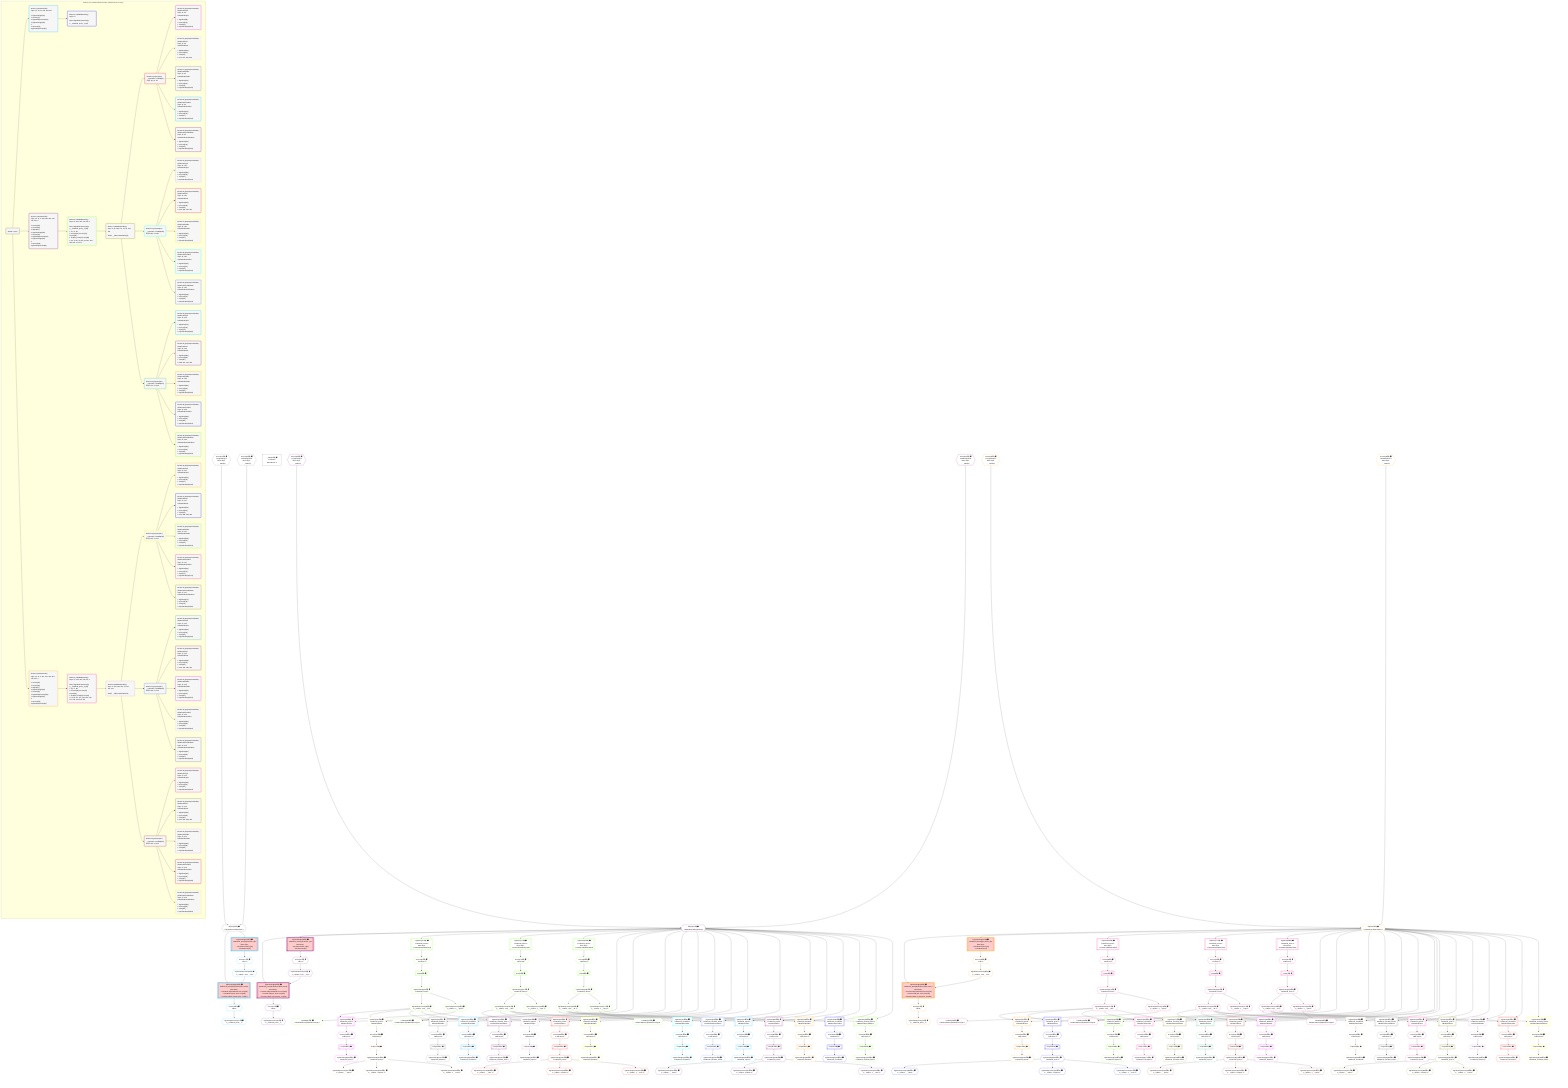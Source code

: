 %%{init: {'themeVariables': { 'fontSize': '12px'}}}%%
graph TD
    classDef path fill:#eee,stroke:#000,color:#000
    classDef plan fill:#fff,stroke-width:1px,color:#000
    classDef itemplan fill:#fff,stroke-width:2px,color:#000
    classDef unbatchedplan fill:#dff,stroke-width:1px,color:#000
    classDef sideeffectplan fill:#fcc,stroke-width:2px,color:#000
    classDef bucket fill:#f6f6f6,color:#000,stroke-width:2px,text-align:left

    subgraph "Buckets for mutations/basics/create-relational-post-no-query"
    Bucket0("Bucket 0 (root)"):::bucket
    Bucket1("Bucket 1 (mutationField)<br />Deps: 15, 10, 11, 405, 406, 407<br /><br />1: PgInsertSingle[12]<br />2: Access[17]<br />3: PgClassExpression[16]<br />4: PgInsertSingle[18]<br />5: <br />ᐳ: Access[23], PgClassExpression[22]"):::bucket
    Bucket2("Bucket 2 (mutationField)<br />Deps: 10, 11, 2, 408, 409, 410, 414, 415, 416, 4<br /><br />1: Access[29]<br />2: Access[30]<br />3: Object[31]<br />4: PgInsertSingle[28]<br />5: Access[33]<br />6: PgClassExpression[32]<br />7: PgInsertSingle[34]<br />8: <br />ᐳ: Access[39], PgClassExpression[38]"):::bucket
    Bucket3("Bucket 3 (mutationField)<br />Deps: 10, 11, 2, 411, 412, 413, 414, 415, 416, 4<br /><br />1: Access[45]<br />2: Access[46]<br />3: Object[47]<br />4: PgInsertSingle[44]<br />5: Access[49]<br />6: PgClassExpression[48]<br />7: PgInsertSingle[50]<br />8: <br />ᐳ: Access[55], PgClassExpression[54]"):::bucket
    Bucket4("Bucket 4 (nullableBoundary)<br />Deps: 22<br /><br />ROOT PgClassExpression{1}ᐸ__relational_posts__ᐳ[22]"):::bucket
    Bucket5("Bucket 5 (nullableBoundary)<br />Deps: 31, 414, 415, 416, 38, 4<br /><br />ROOT PgClassExpression{2}ᐸ__relational_posts__ᐳ[38]<br />1: 57, 72, 83<br />ᐳ: Access[61], Access[74], Access[85]<br />2: First[62], First[75], First[86]<br />ᐳ: 63, 76, 87, 93, 95, 96, 181, 183, 184, 269, 271, 272"):::bucket
    Bucket6("Bucket 6 (nullableBoundary)<br />Deps: 47, 414, 415, 416, 54, 4<br /><br />ROOT PgClassExpression{3}ᐸ__relational_posts__ᐳ[54]<br />1: 64, 77, 88<br />ᐳ: Access[68], Access[79], Access[90]<br />2: First[69], First[80], First[91]<br />ᐳ: 70, 81, 92, 137, 139, 140, 225, 227, 228, 313, 315, 316"):::bucket
    Bucket7("Bucket 7 (nullableBoundary)<br />Deps: 4, 96, 184, 272, 31, 93, 181, 269<br /><br />ROOT __ValueᐸrootValueᐳ[4]"):::bucket
    Bucket8("Bucket 8 (nullableBoundary)<br />Deps: 4, 140, 228, 316, 47, 137, 225, 313<br /><br />ROOT __ValueᐸrootValueᐳ[4]"):::bucket
    Bucket9("Bucket 9 (polymorphic)<br />__typename: Lambda[96]<br />Deps: 96, 31, 93"):::bucket
    Bucket10("Bucket 10 (polymorphic)<br />__typename: Lambda[140]<br />Deps: 140, 47, 137"):::bucket
    Bucket11("Bucket 11 (polymorphic)<br />__typename: Lambda[184]<br />Deps: 184, 31, 181"):::bucket
    Bucket12("Bucket 12 (polymorphic)<br />__typename: Lambda[228]<br />Deps: 228, 47, 225"):::bucket
    Bucket13("Bucket 13 (polymorphic)<br />__typename: Lambda[272]<br />Deps: 272, 31, 269"):::bucket
    Bucket14("Bucket 14 (polymorphic)<br />__typename: Lambda[316]<br />Deps: 316, 47, 313"):::bucket
    Bucket15("Bucket 15 (polymorphicPartition)<br />|RelationalTopic<br />Deps: 31, 93<br />ᐳRelationalTopic<br /><br />1: PgSelect[98]<br />ᐳ: Access[102]<br />2: First[103]<br />ᐳ: PgSelectSingle[104]"):::bucket
    Bucket16("Bucket 16 (polymorphicPartition)<br />|RelationalPost<br />Deps: 31, 93<br />ᐳRelationalPost<br /><br />1: PgSelect[106]<br />ᐳ: Access[110]<br />2: First[111]<br />ᐳ: 112, 387, 393, 399"):::bucket
    Bucket17("Bucket 17 (polymorphicPartition)<br />|RelationalDivider<br />Deps: 31, 93<br />ᐳRelationalDivider<br /><br />1: PgSelect[114]<br />ᐳ: Access[118]<br />2: First[119]<br />ᐳ: PgSelectSingle[120]"):::bucket
    Bucket18("Bucket 18 (polymorphicPartition)<br />|RelationalChecklist<br />Deps: 31, 93<br />ᐳRelationalChecklist<br /><br />1: PgSelect[122]<br />ᐳ: Access[126]<br />2: First[127]<br />ᐳ: PgSelectSingle[128]"):::bucket
    Bucket19("Bucket 19 (polymorphicPartition)<br />|RelationalChecklistItem<br />Deps: 31, 93<br />ᐳRelationalChecklistItem<br /><br />1: PgSelect[130]<br />ᐳ: Access[134]<br />2: First[135]<br />ᐳ: PgSelectSingle[136]"):::bucket
    Bucket20("Bucket 20 (polymorphicPartition)<br />|RelationalTopic<br />Deps: 47, 137<br />ᐳRelationalTopic<br /><br />1: PgSelect[142]<br />ᐳ: Access[146]<br />2: First[147]<br />ᐳ: PgSelectSingle[148]"):::bucket
    Bucket21("Bucket 21 (polymorphicPartition)<br />|RelationalPost<br />Deps: 47, 137<br />ᐳRelationalPost<br /><br />1: PgSelect[150]<br />ᐳ: Access[154]<br />2: First[155]<br />ᐳ: 156, 388, 394, 400"):::bucket
    Bucket22("Bucket 22 (polymorphicPartition)<br />|RelationalDivider<br />Deps: 47, 137<br />ᐳRelationalDivider<br /><br />1: PgSelect[158]<br />ᐳ: Access[162]<br />2: First[163]<br />ᐳ: PgSelectSingle[164]"):::bucket
    Bucket23("Bucket 23 (polymorphicPartition)<br />|RelationalChecklist<br />Deps: 47, 137<br />ᐳRelationalChecklist<br /><br />1: PgSelect[166]<br />ᐳ: Access[170]<br />2: First[171]<br />ᐳ: PgSelectSingle[172]"):::bucket
    Bucket24("Bucket 24 (polymorphicPartition)<br />|RelationalChecklistItem<br />Deps: 47, 137<br />ᐳRelationalChecklistItem<br /><br />1: PgSelect[174]<br />ᐳ: Access[178]<br />2: First[179]<br />ᐳ: PgSelectSingle[180]"):::bucket
    Bucket25("Bucket 25 (polymorphicPartition)<br />|RelationalTopic<br />Deps: 31, 181<br />ᐳRelationalTopic<br /><br />1: PgSelect[186]<br />ᐳ: Access[190]<br />2: First[191]<br />ᐳ: PgSelectSingle[192]"):::bucket
    Bucket26("Bucket 26 (polymorphicPartition)<br />|RelationalPost<br />Deps: 31, 181<br />ᐳRelationalPost<br /><br />1: PgSelect[194]<br />ᐳ: Access[198]<br />2: First[199]<br />ᐳ: 200, 389, 395, 401"):::bucket
    Bucket27("Bucket 27 (polymorphicPartition)<br />|RelationalDivider<br />Deps: 31, 181<br />ᐳRelationalDivider<br /><br />1: PgSelect[202]<br />ᐳ: Access[206]<br />2: First[207]<br />ᐳ: PgSelectSingle[208]"):::bucket
    Bucket28("Bucket 28 (polymorphicPartition)<br />|RelationalChecklist<br />Deps: 31, 181<br />ᐳRelationalChecklist<br /><br />1: PgSelect[210]<br />ᐳ: Access[214]<br />2: First[215]<br />ᐳ: PgSelectSingle[216]"):::bucket
    Bucket29("Bucket 29 (polymorphicPartition)<br />|RelationalChecklistItem<br />Deps: 31, 181<br />ᐳRelationalChecklistItem<br /><br />1: PgSelect[218]<br />ᐳ: Access[222]<br />2: First[223]<br />ᐳ: PgSelectSingle[224]"):::bucket
    Bucket30("Bucket 30 (polymorphicPartition)<br />|RelationalTopic<br />Deps: 47, 225<br />ᐳRelationalTopic<br /><br />1: PgSelect[230]<br />ᐳ: Access[234]<br />2: First[235]<br />ᐳ: PgSelectSingle[236]"):::bucket
    Bucket31("Bucket 31 (polymorphicPartition)<br />|RelationalPost<br />Deps: 47, 225<br />ᐳRelationalPost<br /><br />1: PgSelect[238]<br />ᐳ: Access[242]<br />2: First[243]<br />ᐳ: 244, 390, 396, 402"):::bucket
    Bucket32("Bucket 32 (polymorphicPartition)<br />|RelationalDivider<br />Deps: 47, 225<br />ᐳRelationalDivider<br /><br />1: PgSelect[246]<br />ᐳ: Access[250]<br />2: First[251]<br />ᐳ: PgSelectSingle[252]"):::bucket
    Bucket33("Bucket 33 (polymorphicPartition)<br />|RelationalChecklist<br />Deps: 47, 225<br />ᐳRelationalChecklist<br /><br />1: PgSelect[254]<br />ᐳ: Access[258]<br />2: First[259]<br />ᐳ: PgSelectSingle[260]"):::bucket
    Bucket34("Bucket 34 (polymorphicPartition)<br />|RelationalChecklistItem<br />Deps: 47, 225<br />ᐳRelationalChecklistItem<br /><br />1: PgSelect[262]<br />ᐳ: Access[266]<br />2: First[267]<br />ᐳ: PgSelectSingle[268]"):::bucket
    Bucket35("Bucket 35 (polymorphicPartition)<br />|RelationalTopic<br />Deps: 31, 269<br />ᐳRelationalTopic<br /><br />1: PgSelect[274]<br />ᐳ: Access[278]<br />2: First[279]<br />ᐳ: PgSelectSingle[280]"):::bucket
    Bucket36("Bucket 36 (polymorphicPartition)<br />|RelationalPost<br />Deps: 31, 269<br />ᐳRelationalPost<br /><br />1: PgSelect[282]<br />ᐳ: Access[286]<br />2: First[287]<br />ᐳ: 288, 391, 397, 403"):::bucket
    Bucket37("Bucket 37 (polymorphicPartition)<br />|RelationalDivider<br />Deps: 31, 269<br />ᐳRelationalDivider<br /><br />1: PgSelect[290]<br />ᐳ: Access[294]<br />2: First[295]<br />ᐳ: PgSelectSingle[296]"):::bucket
    Bucket38("Bucket 38 (polymorphicPartition)<br />|RelationalChecklist<br />Deps: 31, 269<br />ᐳRelationalChecklist<br /><br />1: PgSelect[298]<br />ᐳ: Access[302]<br />2: First[303]<br />ᐳ: PgSelectSingle[304]"):::bucket
    Bucket39("Bucket 39 (polymorphicPartition)<br />|RelationalChecklistItem<br />Deps: 31, 269<br />ᐳRelationalChecklistItem<br /><br />1: PgSelect[306]<br />ᐳ: Access[310]<br />2: First[311]<br />ᐳ: PgSelectSingle[312]"):::bucket
    Bucket40("Bucket 40 (polymorphicPartition)<br />|RelationalTopic<br />Deps: 47, 313<br />ᐳRelationalTopic<br /><br />1: PgSelect[318]<br />ᐳ: Access[322]<br />2: First[323]<br />ᐳ: PgSelectSingle[324]"):::bucket
    Bucket41("Bucket 41 (polymorphicPartition)<br />|RelationalPost<br />Deps: 47, 313<br />ᐳRelationalPost<br /><br />1: PgSelect[326]<br />ᐳ: Access[330]<br />2: First[331]<br />ᐳ: 332, 392, 398, 404"):::bucket
    Bucket42("Bucket 42 (polymorphicPartition)<br />|RelationalDivider<br />Deps: 47, 313<br />ᐳRelationalDivider<br /><br />1: PgSelect[334]<br />ᐳ: Access[338]<br />2: First[339]<br />ᐳ: PgSelectSingle[340]"):::bucket
    Bucket43("Bucket 43 (polymorphicPartition)<br />|RelationalChecklist<br />Deps: 47, 313<br />ᐳRelationalChecklist<br /><br />1: PgSelect[342]<br />ᐳ: Access[346]<br />2: First[347]<br />ᐳ: PgSelectSingle[348]"):::bucket
    Bucket44("Bucket 44 (polymorphicPartition)<br />|RelationalChecklistItem<br />Deps: 47, 313<br />ᐳRelationalChecklistItem<br /><br />1: PgSelect[350]<br />ᐳ: Access[354]<br />2: First[355]<br />ᐳ: PgSelectSingle[356]"):::bucket
    end
    Bucket0 --> Bucket1 & Bucket2 & Bucket3
    Bucket1 --> Bucket4
    Bucket2 --> Bucket5
    Bucket3 --> Bucket6
    Bucket5 --> Bucket7
    Bucket6 --> Bucket8
    Bucket7 --> Bucket9 & Bucket11 & Bucket13
    Bucket8 --> Bucket10 & Bucket12 & Bucket14
    Bucket9 --> Bucket15 & Bucket16 & Bucket17 & Bucket18 & Bucket19
    Bucket10 --> Bucket20 & Bucket21 & Bucket22 & Bucket23 & Bucket24
    Bucket11 --> Bucket25 & Bucket26 & Bucket27 & Bucket28 & Bucket29
    Bucket12 --> Bucket30 & Bucket31 & Bucket32 & Bucket33 & Bucket34
    Bucket13 --> Bucket35 & Bucket36 & Bucket37 & Bucket38 & Bucket39
    Bucket14 --> Bucket40 & Bucket41 & Bucket42 & Bucket43 & Bucket44

    %% plan dependencies
    Object15{{"Object[15∈0] ➊<br />ᐸ{pgSettings,withPgClient}ᐳ"}}:::plan
    Access13{{"Access[13∈0] ➊<br />ᐸ2.pgSettingsᐳ<br />More deps:<br />- __Value[2]"}}:::plan
    Access14{{"Access[14∈0] ➊<br />ᐸ2.withPgClientᐳ<br />More deps:<br />- __Value[2]"}}:::plan
    Access13 & Access14 --> Object15
    __Value2["__Value[2∈0] ➊<br />ᐸcontextᐳ<br />Dependents: 6"]:::plan
    PgInsertSingle18[["PgInsertSingle[18∈1] ➊<br />ᐸrelational_posts(id,title,description,note)ᐳ<br />More deps:<br />- Constantᐸ'My Relational Post 1'ᐳ[405]<br />- Constantᐸ'A post, innit? 1'ᐳ[406]<br />- Constantᐸ'Such a great post. 1'ᐳ[407]"]]:::sideeffectplan
    PgClassExpression16{{"PgClassExpression[16∈1] ➊<br />ᐸ__relation...ems__.”id”ᐳ"}}:::plan
    Object15 & PgClassExpression16 --> PgInsertSingle18
    PgInsertSingle12[["PgInsertSingle[12∈1] ➊<br />ᐸrelational_items(type,author_id)ᐳ<br />More deps:<br />- Constantᐸ'POST'ᐳ[10]<br />- Constantᐸ2ᐳ[11]"]]:::sideeffectplan
    Object15 --> PgInsertSingle12
    Access17{{"Access[17∈1] ➊<br />ᐸ12.tᐳ"}}:::plan
    Access17 --> PgClassExpression16
    PgInsertSingle12 --> Access17
    PgClassExpression22{{"PgClassExpression[22∈1] ➊<br />ᐸ__relational_posts__ᐳ"}}:::plan
    Access23{{"Access[23∈1] ➊<br />ᐸ18.tᐳ"}}:::plan
    Access23 --> PgClassExpression22
    PgInsertSingle18 --> Access23
    PgInsertSingle34[["PgInsertSingle[34∈2] ➊<br />ᐸrelational_posts(id,title,description,note)ᐳ<br />More deps:<br />- Constantᐸ'My Relational Post 2'ᐳ[408]<br />- Constantᐸ'A post, innit? 2'ᐳ[409]<br />- Constantᐸ'Such a great post. 2'ᐳ[410]"]]:::sideeffectplan
    Object31{{"Object[31∈2] ➊<br />ᐸ{pgSettings,withPgClient}ᐳ"}}:::plan
    PgClassExpression32{{"PgClassExpression[32∈2] ➊<br />ᐸ__relation...ems__.”id”ᐳ"}}:::plan
    Object31 & PgClassExpression32 --> PgInsertSingle34
    PgInsertSingle28[["PgInsertSingle[28∈2] ➊<br />ᐸrelational_items(type,author_id)ᐳ<br />More deps:<br />- Constantᐸ'POST'ᐳ[10]<br />- Constantᐸ2ᐳ[11]"]]:::sideeffectplan
    Object31 --> PgInsertSingle28
    Access29{{"Access[29∈2] ➊<br />ᐸ2.pgSettingsᐳ<br />More deps:<br />- __Value[2]"}}:::plan
    Access30{{"Access[30∈2] ➊<br />ᐸ2.withPgClientᐳ<br />More deps:<br />- __Value[2]"}}:::plan
    Access29 & Access30 --> Object31
    Access33{{"Access[33∈2] ➊<br />ᐸ28.tᐳ"}}:::plan
    Access33 --> PgClassExpression32
    PgInsertSingle28 --> Access33
    PgClassExpression38{{"PgClassExpression[38∈2] ➊<br />ᐸ__relational_posts__ᐳ"}}:::plan
    Access39{{"Access[39∈2] ➊<br />ᐸ34.tᐳ"}}:::plan
    Access39 --> PgClassExpression38
    PgInsertSingle34 --> Access39
    PgInsertSingle50[["PgInsertSingle[50∈3] ➊<br />ᐸrelational_posts(id,title,description,note)ᐳ<br />More deps:<br />- Constantᐸ'My Relational Post 3'ᐳ[411]<br />- Constantᐸ'A post, innit? 3'ᐳ[412]<br />- Constantᐸ'Such a great post. 3'ᐳ[413]"]]:::sideeffectplan
    Object47{{"Object[47∈3] ➊<br />ᐸ{pgSettings,withPgClient}ᐳ"}}:::plan
    PgClassExpression48{{"PgClassExpression[48∈3] ➊<br />ᐸ__relation...ems__.”id”ᐳ"}}:::plan
    Object47 & PgClassExpression48 --> PgInsertSingle50
    PgInsertSingle44[["PgInsertSingle[44∈3] ➊<br />ᐸrelational_items(type,author_id)ᐳ<br />More deps:<br />- Constantᐸ'POST'ᐳ[10]<br />- Constantᐸ2ᐳ[11]"]]:::sideeffectplan
    Object47 --> PgInsertSingle44
    Access45{{"Access[45∈3] ➊<br />ᐸ2.pgSettingsᐳ<br />More deps:<br />- __Value[2]"}}:::plan
    Access46{{"Access[46∈3] ➊<br />ᐸ2.withPgClientᐳ<br />More deps:<br />- __Value[2]"}}:::plan
    Access45 & Access46 --> Object47
    Access49{{"Access[49∈3] ➊<br />ᐸ44.tᐳ"}}:::plan
    Access49 --> PgClassExpression48
    PgInsertSingle44 --> Access49
    PgClassExpression54{{"PgClassExpression[54∈3] ➊<br />ᐸ__relational_posts__ᐳ"}}:::plan
    Access55{{"Access[55∈3] ➊<br />ᐸ50.tᐳ"}}:::plan
    Access55 --> PgClassExpression54
    PgInsertSingle50 --> Access55
    PgSelect57[["PgSelect[57∈5] ➊<br />ᐸrelational_itemsᐳ<br />More deps:<br />- Constantᐸ1000000ᐳ[414]"]]:::plan
    Object31 --> PgSelect57
    PgSelect72[["PgSelect[72∈5] ➊<br />ᐸrelational_itemsᐳ<br />More deps:<br />- Constantᐸ1000001ᐳ[415]"]]:::plan
    Object31 --> PgSelect72
    PgSelect83[["PgSelect[83∈5] ➊<br />ᐸrelational_itemsᐳ<br />More deps:<br />- Constantᐸ1000002ᐳ[416]"]]:::plan
    Object31 --> PgSelect83
    Access61{{"Access[61∈5] ➊<br />ᐸ57.itemsᐳ"}}:::plan
    PgSelect57 --> Access61
    First62[["First[62∈5] ➊"]]:::plan
    Access61 --> First62
    PgSelectSingle63{{"PgSelectSingle[63∈5] ➊<br />ᐸrelational_itemsᐳ"}}:::plan
    First62 --> PgSelectSingle63
    Access74{{"Access[74∈5] ➊<br />ᐸ72.itemsᐳ"}}:::plan
    PgSelect72 --> Access74
    First75[["First[75∈5] ➊"]]:::plan
    Access74 --> First75
    PgSelectSingle76{{"PgSelectSingle[76∈5] ➊<br />ᐸrelational_itemsᐳ"}}:::plan
    First75 --> PgSelectSingle76
    Access85{{"Access[85∈5] ➊<br />ᐸ83.itemsᐳ"}}:::plan
    PgSelect83 --> Access85
    First86[["First[86∈5] ➊"]]:::plan
    Access85 --> First86
    PgSelectSingle87{{"PgSelectSingle[87∈5] ➊<br />ᐸrelational_itemsᐳ"}}:::plan
    First86 --> PgSelectSingle87
    PgClassExpression93{{"PgClassExpression[93∈5] ➊<br />ᐸ__relation...ems__.”id”ᐳ"}}:::plan
    PgSelectSingle63 --> PgClassExpression93
    PgClassExpression95{{"PgClassExpression[95∈5] ➊<br />ᐸ__relation...s__.”type”ᐳ"}}:::plan
    PgSelectSingle63 --> PgClassExpression95
    Lambda96{{"Lambda[96∈5] ➊<br />ᐸrelationalItemTypeNameFromTypeᐳ"}}:::plan
    PgClassExpression95 --> Lambda96
    PgClassExpression181{{"PgClassExpression[181∈5] ➊<br />ᐸ__relation...ems__.”id”ᐳ"}}:::plan
    PgSelectSingle76 --> PgClassExpression181
    PgClassExpression183{{"PgClassExpression[183∈5] ➊<br />ᐸ__relation...s__.”type”ᐳ"}}:::plan
    PgSelectSingle76 --> PgClassExpression183
    Lambda184{{"Lambda[184∈5] ➊<br />ᐸrelationalItemTypeNameFromTypeᐳ"}}:::plan
    PgClassExpression183 --> Lambda184
    PgClassExpression269{{"PgClassExpression[269∈5] ➊<br />ᐸ__relation...ems__.”id”ᐳ"}}:::plan
    PgSelectSingle87 --> PgClassExpression269
    PgClassExpression271{{"PgClassExpression[271∈5] ➊<br />ᐸ__relation...s__.”type”ᐳ"}}:::plan
    PgSelectSingle87 --> PgClassExpression271
    Lambda272{{"Lambda[272∈5] ➊<br />ᐸrelationalItemTypeNameFromTypeᐳ"}}:::plan
    PgClassExpression271 --> Lambda272
    PgSelect64[["PgSelect[64∈6] ➊<br />ᐸrelational_itemsᐳ<br />More deps:<br />- Constantᐸ1000000ᐳ[414]"]]:::plan
    Object47 --> PgSelect64
    PgSelect77[["PgSelect[77∈6] ➊<br />ᐸrelational_itemsᐳ<br />More deps:<br />- Constantᐸ1000001ᐳ[415]"]]:::plan
    Object47 --> PgSelect77
    PgSelect88[["PgSelect[88∈6] ➊<br />ᐸrelational_itemsᐳ<br />More deps:<br />- Constantᐸ1000002ᐳ[416]"]]:::plan
    Object47 --> PgSelect88
    Access68{{"Access[68∈6] ➊<br />ᐸ64.itemsᐳ"}}:::plan
    PgSelect64 --> Access68
    First69[["First[69∈6] ➊"]]:::plan
    Access68 --> First69
    PgSelectSingle70{{"PgSelectSingle[70∈6] ➊<br />ᐸrelational_itemsᐳ"}}:::plan
    First69 --> PgSelectSingle70
    Access79{{"Access[79∈6] ➊<br />ᐸ77.itemsᐳ"}}:::plan
    PgSelect77 --> Access79
    First80[["First[80∈6] ➊"]]:::plan
    Access79 --> First80
    PgSelectSingle81{{"PgSelectSingle[81∈6] ➊<br />ᐸrelational_itemsᐳ"}}:::plan
    First80 --> PgSelectSingle81
    Access90{{"Access[90∈6] ➊<br />ᐸ88.itemsᐳ"}}:::plan
    PgSelect88 --> Access90
    First91[["First[91∈6] ➊"]]:::plan
    Access90 --> First91
    PgSelectSingle92{{"PgSelectSingle[92∈6] ➊<br />ᐸrelational_itemsᐳ"}}:::plan
    First91 --> PgSelectSingle92
    PgClassExpression137{{"PgClassExpression[137∈6] ➊<br />ᐸ__relation...ems__.”id”ᐳ"}}:::plan
    PgSelectSingle70 --> PgClassExpression137
    PgClassExpression139{{"PgClassExpression[139∈6] ➊<br />ᐸ__relation...s__.”type”ᐳ"}}:::plan
    PgSelectSingle70 --> PgClassExpression139
    Lambda140{{"Lambda[140∈6] ➊<br />ᐸrelationalItemTypeNameFromTypeᐳ"}}:::plan
    PgClassExpression139 --> Lambda140
    PgClassExpression225{{"PgClassExpression[225∈6] ➊<br />ᐸ__relation...ems__.”id”ᐳ"}}:::plan
    PgSelectSingle81 --> PgClassExpression225
    PgClassExpression227{{"PgClassExpression[227∈6] ➊<br />ᐸ__relation...s__.”type”ᐳ"}}:::plan
    PgSelectSingle81 --> PgClassExpression227
    Lambda228{{"Lambda[228∈6] ➊<br />ᐸrelationalItemTypeNameFromTypeᐳ"}}:::plan
    PgClassExpression227 --> Lambda228
    PgClassExpression313{{"PgClassExpression[313∈6] ➊<br />ᐸ__relation...ems__.”id”ᐳ"}}:::plan
    PgSelectSingle92 --> PgClassExpression313
    PgClassExpression315{{"PgClassExpression[315∈6] ➊<br />ᐸ__relation...s__.”type”ᐳ"}}:::plan
    PgSelectSingle92 --> PgClassExpression315
    Lambda316{{"Lambda[316∈6] ➊<br />ᐸrelationalItemTypeNameFromTypeᐳ"}}:::plan
    PgClassExpression315 --> Lambda316
    PgSelect98[["PgSelect[98∈15] ➊<br />ᐸrelational_topicsᐳ<br />ᐳRelationalTopic"]]:::plan
    Object31 & PgClassExpression93 --> PgSelect98
    Access102{{"Access[102∈15] ➊^<br />ᐸ98.itemsᐳ"}}:::plan
    PgSelect98 --> Access102
    First103[["First[103∈15] ➊^"]]:::plan
    Access102 --> First103
    PgSelectSingle104{{"PgSelectSingle[104∈15] ➊^<br />ᐸrelational_topicsᐳ"}}:::plan
    First103 --> PgSelectSingle104
    PgSelect106[["PgSelect[106∈16] ➊<br />ᐸrelational_postsᐳ<br />ᐳRelationalPost"]]:::plan
    Object31 & PgClassExpression93 --> PgSelect106
    Access110{{"Access[110∈16] ➊^<br />ᐸ106.itemsᐳ"}}:::plan
    PgSelect106 --> Access110
    First111[["First[111∈16] ➊^"]]:::plan
    Access110 --> First111
    PgSelectSingle112{{"PgSelectSingle[112∈16] ➊^<br />ᐸrelational_postsᐳ"}}:::plan
    First111 --> PgSelectSingle112
    PgClassExpression387{{"PgClassExpression[387∈16] ➊^<br />ᐸ__relation...__.”title”ᐳ"}}:::plan
    PgSelectSingle112 --> PgClassExpression387
    PgClassExpression393{{"PgClassExpression[393∈16] ➊^<br />ᐸ__relation...scription”ᐳ"}}:::plan
    PgSelectSingle112 --> PgClassExpression393
    PgClassExpression399{{"PgClassExpression[399∈16] ➊^<br />ᐸ__relation...s__.”note”ᐳ"}}:::plan
    PgSelectSingle112 --> PgClassExpression399
    PgSelect114[["PgSelect[114∈17] ➊<br />ᐸrelational_dividersᐳ<br />ᐳRelationalDivider"]]:::plan
    Object31 & PgClassExpression93 --> PgSelect114
    Access118{{"Access[118∈17] ➊^<br />ᐸ114.itemsᐳ"}}:::plan
    PgSelect114 --> Access118
    First119[["First[119∈17] ➊^"]]:::plan
    Access118 --> First119
    PgSelectSingle120{{"PgSelectSingle[120∈17] ➊^<br />ᐸrelational_dividersᐳ"}}:::plan
    First119 --> PgSelectSingle120
    PgSelect122[["PgSelect[122∈18] ➊<br />ᐸrelational_checklistsᐳ<br />ᐳRelationalChecklist"]]:::plan
    Object31 & PgClassExpression93 --> PgSelect122
    Access126{{"Access[126∈18] ➊^<br />ᐸ122.itemsᐳ"}}:::plan
    PgSelect122 --> Access126
    First127[["First[127∈18] ➊^"]]:::plan
    Access126 --> First127
    PgSelectSingle128{{"PgSelectSingle[128∈18] ➊^<br />ᐸrelational_checklistsᐳ"}}:::plan
    First127 --> PgSelectSingle128
    PgSelect130[["PgSelect[130∈19] ➊<br />ᐸrelational_checklist_itemsᐳ<br />ᐳRelationalChecklistItem"]]:::plan
    Object31 & PgClassExpression93 --> PgSelect130
    Access134{{"Access[134∈19] ➊^<br />ᐸ130.itemsᐳ"}}:::plan
    PgSelect130 --> Access134
    First135[["First[135∈19] ➊^"]]:::plan
    Access134 --> First135
    PgSelectSingle136{{"PgSelectSingle[136∈19] ➊^<br />ᐸrelational_checklist_itemsᐳ"}}:::plan
    First135 --> PgSelectSingle136
    PgSelect142[["PgSelect[142∈20] ➊<br />ᐸrelational_topicsᐳ<br />ᐳRelationalTopic"]]:::plan
    Object47 & PgClassExpression137 --> PgSelect142
    Access146{{"Access[146∈20] ➊^<br />ᐸ142.itemsᐳ"}}:::plan
    PgSelect142 --> Access146
    First147[["First[147∈20] ➊^"]]:::plan
    Access146 --> First147
    PgSelectSingle148{{"PgSelectSingle[148∈20] ➊^<br />ᐸrelational_topicsᐳ"}}:::plan
    First147 --> PgSelectSingle148
    PgSelect150[["PgSelect[150∈21] ➊<br />ᐸrelational_postsᐳ<br />ᐳRelationalPost"]]:::plan
    Object47 & PgClassExpression137 --> PgSelect150
    Access154{{"Access[154∈21] ➊^<br />ᐸ150.itemsᐳ"}}:::plan
    PgSelect150 --> Access154
    First155[["First[155∈21] ➊^"]]:::plan
    Access154 --> First155
    PgSelectSingle156{{"PgSelectSingle[156∈21] ➊^<br />ᐸrelational_postsᐳ"}}:::plan
    First155 --> PgSelectSingle156
    PgClassExpression388{{"PgClassExpression[388∈21] ➊^<br />ᐸ__relation...__.”title”ᐳ"}}:::plan
    PgSelectSingle156 --> PgClassExpression388
    PgClassExpression394{{"PgClassExpression[394∈21] ➊^<br />ᐸ__relation...scription”ᐳ"}}:::plan
    PgSelectSingle156 --> PgClassExpression394
    PgClassExpression400{{"PgClassExpression[400∈21] ➊^<br />ᐸ__relation...s__.”note”ᐳ"}}:::plan
    PgSelectSingle156 --> PgClassExpression400
    PgSelect158[["PgSelect[158∈22] ➊<br />ᐸrelational_dividersᐳ<br />ᐳRelationalDivider"]]:::plan
    Object47 & PgClassExpression137 --> PgSelect158
    Access162{{"Access[162∈22] ➊^<br />ᐸ158.itemsᐳ"}}:::plan
    PgSelect158 --> Access162
    First163[["First[163∈22] ➊^"]]:::plan
    Access162 --> First163
    PgSelectSingle164{{"PgSelectSingle[164∈22] ➊^<br />ᐸrelational_dividersᐳ"}}:::plan
    First163 --> PgSelectSingle164
    PgSelect166[["PgSelect[166∈23] ➊<br />ᐸrelational_checklistsᐳ<br />ᐳRelationalChecklist"]]:::plan
    Object47 & PgClassExpression137 --> PgSelect166
    Access170{{"Access[170∈23] ➊^<br />ᐸ166.itemsᐳ"}}:::plan
    PgSelect166 --> Access170
    First171[["First[171∈23] ➊^"]]:::plan
    Access170 --> First171
    PgSelectSingle172{{"PgSelectSingle[172∈23] ➊^<br />ᐸrelational_checklistsᐳ"}}:::plan
    First171 --> PgSelectSingle172
    PgSelect174[["PgSelect[174∈24] ➊<br />ᐸrelational_checklist_itemsᐳ<br />ᐳRelationalChecklistItem"]]:::plan
    Object47 & PgClassExpression137 --> PgSelect174
    Access178{{"Access[178∈24] ➊^<br />ᐸ174.itemsᐳ"}}:::plan
    PgSelect174 --> Access178
    First179[["First[179∈24] ➊^"]]:::plan
    Access178 --> First179
    PgSelectSingle180{{"PgSelectSingle[180∈24] ➊^<br />ᐸrelational_checklist_itemsᐳ"}}:::plan
    First179 --> PgSelectSingle180
    PgSelect186[["PgSelect[186∈25] ➊<br />ᐸrelational_topicsᐳ<br />ᐳRelationalTopic"]]:::plan
    Object31 & PgClassExpression181 --> PgSelect186
    Access190{{"Access[190∈25] ➊^<br />ᐸ186.itemsᐳ"}}:::plan
    PgSelect186 --> Access190
    First191[["First[191∈25] ➊^"]]:::plan
    Access190 --> First191
    PgSelectSingle192{{"PgSelectSingle[192∈25] ➊^<br />ᐸrelational_topicsᐳ"}}:::plan
    First191 --> PgSelectSingle192
    PgSelect194[["PgSelect[194∈26] ➊<br />ᐸrelational_postsᐳ<br />ᐳRelationalPost"]]:::plan
    Object31 & PgClassExpression181 --> PgSelect194
    Access198{{"Access[198∈26] ➊^<br />ᐸ194.itemsᐳ"}}:::plan
    PgSelect194 --> Access198
    First199[["First[199∈26] ➊^"]]:::plan
    Access198 --> First199
    PgSelectSingle200{{"PgSelectSingle[200∈26] ➊^<br />ᐸrelational_postsᐳ"}}:::plan
    First199 --> PgSelectSingle200
    PgClassExpression389{{"PgClassExpression[389∈26] ➊^<br />ᐸ__relation...__.”title”ᐳ"}}:::plan
    PgSelectSingle200 --> PgClassExpression389
    PgClassExpression395{{"PgClassExpression[395∈26] ➊^<br />ᐸ__relation...scription”ᐳ"}}:::plan
    PgSelectSingle200 --> PgClassExpression395
    PgClassExpression401{{"PgClassExpression[401∈26] ➊^<br />ᐸ__relation...s__.”note”ᐳ"}}:::plan
    PgSelectSingle200 --> PgClassExpression401
    PgSelect202[["PgSelect[202∈27] ➊<br />ᐸrelational_dividersᐳ<br />ᐳRelationalDivider"]]:::plan
    Object31 & PgClassExpression181 --> PgSelect202
    Access206{{"Access[206∈27] ➊^<br />ᐸ202.itemsᐳ"}}:::plan
    PgSelect202 --> Access206
    First207[["First[207∈27] ➊^"]]:::plan
    Access206 --> First207
    PgSelectSingle208{{"PgSelectSingle[208∈27] ➊^<br />ᐸrelational_dividersᐳ"}}:::plan
    First207 --> PgSelectSingle208
    PgSelect210[["PgSelect[210∈28] ➊<br />ᐸrelational_checklistsᐳ<br />ᐳRelationalChecklist"]]:::plan
    Object31 & PgClassExpression181 --> PgSelect210
    Access214{{"Access[214∈28] ➊^<br />ᐸ210.itemsᐳ"}}:::plan
    PgSelect210 --> Access214
    First215[["First[215∈28] ➊^"]]:::plan
    Access214 --> First215
    PgSelectSingle216{{"PgSelectSingle[216∈28] ➊^<br />ᐸrelational_checklistsᐳ"}}:::plan
    First215 --> PgSelectSingle216
    PgSelect218[["PgSelect[218∈29] ➊<br />ᐸrelational_checklist_itemsᐳ<br />ᐳRelationalChecklistItem"]]:::plan
    Object31 & PgClassExpression181 --> PgSelect218
    Access222{{"Access[222∈29] ➊^<br />ᐸ218.itemsᐳ"}}:::plan
    PgSelect218 --> Access222
    First223[["First[223∈29] ➊^"]]:::plan
    Access222 --> First223
    PgSelectSingle224{{"PgSelectSingle[224∈29] ➊^<br />ᐸrelational_checklist_itemsᐳ"}}:::plan
    First223 --> PgSelectSingle224
    PgSelect230[["PgSelect[230∈30] ➊<br />ᐸrelational_topicsᐳ<br />ᐳRelationalTopic"]]:::plan
    Object47 & PgClassExpression225 --> PgSelect230
    Access234{{"Access[234∈30] ➊^<br />ᐸ230.itemsᐳ"}}:::plan
    PgSelect230 --> Access234
    First235[["First[235∈30] ➊^"]]:::plan
    Access234 --> First235
    PgSelectSingle236{{"PgSelectSingle[236∈30] ➊^<br />ᐸrelational_topicsᐳ"}}:::plan
    First235 --> PgSelectSingle236
    PgSelect238[["PgSelect[238∈31] ➊<br />ᐸrelational_postsᐳ<br />ᐳRelationalPost"]]:::plan
    Object47 & PgClassExpression225 --> PgSelect238
    Access242{{"Access[242∈31] ➊^<br />ᐸ238.itemsᐳ"}}:::plan
    PgSelect238 --> Access242
    First243[["First[243∈31] ➊^"]]:::plan
    Access242 --> First243
    PgSelectSingle244{{"PgSelectSingle[244∈31] ➊^<br />ᐸrelational_postsᐳ"}}:::plan
    First243 --> PgSelectSingle244
    PgClassExpression390{{"PgClassExpression[390∈31] ➊^<br />ᐸ__relation...__.”title”ᐳ"}}:::plan
    PgSelectSingle244 --> PgClassExpression390
    PgClassExpression396{{"PgClassExpression[396∈31] ➊^<br />ᐸ__relation...scription”ᐳ"}}:::plan
    PgSelectSingle244 --> PgClassExpression396
    PgClassExpression402{{"PgClassExpression[402∈31] ➊^<br />ᐸ__relation...s__.”note”ᐳ"}}:::plan
    PgSelectSingle244 --> PgClassExpression402
    PgSelect246[["PgSelect[246∈32] ➊<br />ᐸrelational_dividersᐳ<br />ᐳRelationalDivider"]]:::plan
    Object47 & PgClassExpression225 --> PgSelect246
    Access250{{"Access[250∈32] ➊^<br />ᐸ246.itemsᐳ"}}:::plan
    PgSelect246 --> Access250
    First251[["First[251∈32] ➊^"]]:::plan
    Access250 --> First251
    PgSelectSingle252{{"PgSelectSingle[252∈32] ➊^<br />ᐸrelational_dividersᐳ"}}:::plan
    First251 --> PgSelectSingle252
    PgSelect254[["PgSelect[254∈33] ➊<br />ᐸrelational_checklistsᐳ<br />ᐳRelationalChecklist"]]:::plan
    Object47 & PgClassExpression225 --> PgSelect254
    Access258{{"Access[258∈33] ➊^<br />ᐸ254.itemsᐳ"}}:::plan
    PgSelect254 --> Access258
    First259[["First[259∈33] ➊^"]]:::plan
    Access258 --> First259
    PgSelectSingle260{{"PgSelectSingle[260∈33] ➊^<br />ᐸrelational_checklistsᐳ"}}:::plan
    First259 --> PgSelectSingle260
    PgSelect262[["PgSelect[262∈34] ➊<br />ᐸrelational_checklist_itemsᐳ<br />ᐳRelationalChecklistItem"]]:::plan
    Object47 & PgClassExpression225 --> PgSelect262
    Access266{{"Access[266∈34] ➊^<br />ᐸ262.itemsᐳ"}}:::plan
    PgSelect262 --> Access266
    First267[["First[267∈34] ➊^"]]:::plan
    Access266 --> First267
    PgSelectSingle268{{"PgSelectSingle[268∈34] ➊^<br />ᐸrelational_checklist_itemsᐳ"}}:::plan
    First267 --> PgSelectSingle268
    PgSelect274[["PgSelect[274∈35] ➊<br />ᐸrelational_topicsᐳ<br />ᐳRelationalTopic"]]:::plan
    Object31 & PgClassExpression269 --> PgSelect274
    Access278{{"Access[278∈35] ➊^<br />ᐸ274.itemsᐳ"}}:::plan
    PgSelect274 --> Access278
    First279[["First[279∈35] ➊^"]]:::plan
    Access278 --> First279
    PgSelectSingle280{{"PgSelectSingle[280∈35] ➊^<br />ᐸrelational_topicsᐳ"}}:::plan
    First279 --> PgSelectSingle280
    PgSelect282[["PgSelect[282∈36] ➊<br />ᐸrelational_postsᐳ<br />ᐳRelationalPost"]]:::plan
    Object31 & PgClassExpression269 --> PgSelect282
    Access286{{"Access[286∈36] ➊^<br />ᐸ282.itemsᐳ"}}:::plan
    PgSelect282 --> Access286
    First287[["First[287∈36] ➊^"]]:::plan
    Access286 --> First287
    PgSelectSingle288{{"PgSelectSingle[288∈36] ➊^<br />ᐸrelational_postsᐳ"}}:::plan
    First287 --> PgSelectSingle288
    PgClassExpression391{{"PgClassExpression[391∈36] ➊^<br />ᐸ__relation...__.”title”ᐳ"}}:::plan
    PgSelectSingle288 --> PgClassExpression391
    PgClassExpression397{{"PgClassExpression[397∈36] ➊^<br />ᐸ__relation...scription”ᐳ"}}:::plan
    PgSelectSingle288 --> PgClassExpression397
    PgClassExpression403{{"PgClassExpression[403∈36] ➊^<br />ᐸ__relation...s__.”note”ᐳ"}}:::plan
    PgSelectSingle288 --> PgClassExpression403
    PgSelect290[["PgSelect[290∈37] ➊<br />ᐸrelational_dividersᐳ<br />ᐳRelationalDivider"]]:::plan
    Object31 & PgClassExpression269 --> PgSelect290
    Access294{{"Access[294∈37] ➊^<br />ᐸ290.itemsᐳ"}}:::plan
    PgSelect290 --> Access294
    First295[["First[295∈37] ➊^"]]:::plan
    Access294 --> First295
    PgSelectSingle296{{"PgSelectSingle[296∈37] ➊^<br />ᐸrelational_dividersᐳ"}}:::plan
    First295 --> PgSelectSingle296
    PgSelect298[["PgSelect[298∈38] ➊<br />ᐸrelational_checklistsᐳ<br />ᐳRelationalChecklist"]]:::plan
    Object31 & PgClassExpression269 --> PgSelect298
    Access302{{"Access[302∈38] ➊^<br />ᐸ298.itemsᐳ"}}:::plan
    PgSelect298 --> Access302
    First303[["First[303∈38] ➊^"]]:::plan
    Access302 --> First303
    PgSelectSingle304{{"PgSelectSingle[304∈38] ➊^<br />ᐸrelational_checklistsᐳ"}}:::plan
    First303 --> PgSelectSingle304
    PgSelect306[["PgSelect[306∈39] ➊<br />ᐸrelational_checklist_itemsᐳ<br />ᐳRelationalChecklistItem"]]:::plan
    Object31 & PgClassExpression269 --> PgSelect306
    Access310{{"Access[310∈39] ➊^<br />ᐸ306.itemsᐳ"}}:::plan
    PgSelect306 --> Access310
    First311[["First[311∈39] ➊^"]]:::plan
    Access310 --> First311
    PgSelectSingle312{{"PgSelectSingle[312∈39] ➊^<br />ᐸrelational_checklist_itemsᐳ"}}:::plan
    First311 --> PgSelectSingle312
    PgSelect318[["PgSelect[318∈40] ➊<br />ᐸrelational_topicsᐳ<br />ᐳRelationalTopic"]]:::plan
    Object47 & PgClassExpression313 --> PgSelect318
    Access322{{"Access[322∈40] ➊^<br />ᐸ318.itemsᐳ"}}:::plan
    PgSelect318 --> Access322
    First323[["First[323∈40] ➊^"]]:::plan
    Access322 --> First323
    PgSelectSingle324{{"PgSelectSingle[324∈40] ➊^<br />ᐸrelational_topicsᐳ"}}:::plan
    First323 --> PgSelectSingle324
    PgSelect326[["PgSelect[326∈41] ➊<br />ᐸrelational_postsᐳ<br />ᐳRelationalPost"]]:::plan
    Object47 & PgClassExpression313 --> PgSelect326
    Access330{{"Access[330∈41] ➊^<br />ᐸ326.itemsᐳ"}}:::plan
    PgSelect326 --> Access330
    First331[["First[331∈41] ➊^"]]:::plan
    Access330 --> First331
    PgSelectSingle332{{"PgSelectSingle[332∈41] ➊^<br />ᐸrelational_postsᐳ"}}:::plan
    First331 --> PgSelectSingle332
    PgClassExpression392{{"PgClassExpression[392∈41] ➊^<br />ᐸ__relation...__.”title”ᐳ"}}:::plan
    PgSelectSingle332 --> PgClassExpression392
    PgClassExpression398{{"PgClassExpression[398∈41] ➊^<br />ᐸ__relation...scription”ᐳ"}}:::plan
    PgSelectSingle332 --> PgClassExpression398
    PgClassExpression404{{"PgClassExpression[404∈41] ➊^<br />ᐸ__relation...s__.”note”ᐳ"}}:::plan
    PgSelectSingle332 --> PgClassExpression404
    PgSelect334[["PgSelect[334∈42] ➊<br />ᐸrelational_dividersᐳ<br />ᐳRelationalDivider"]]:::plan
    Object47 & PgClassExpression313 --> PgSelect334
    Access338{{"Access[338∈42] ➊^<br />ᐸ334.itemsᐳ"}}:::plan
    PgSelect334 --> Access338
    First339[["First[339∈42] ➊^"]]:::plan
    Access338 --> First339
    PgSelectSingle340{{"PgSelectSingle[340∈42] ➊^<br />ᐸrelational_dividersᐳ"}}:::plan
    First339 --> PgSelectSingle340
    PgSelect342[["PgSelect[342∈43] ➊<br />ᐸrelational_checklistsᐳ<br />ᐳRelationalChecklist"]]:::plan
    Object47 & PgClassExpression313 --> PgSelect342
    Access346{{"Access[346∈43] ➊^<br />ᐸ342.itemsᐳ"}}:::plan
    PgSelect342 --> Access346
    First347[["First[347∈43] ➊^"]]:::plan
    Access346 --> First347
    PgSelectSingle348{{"PgSelectSingle[348∈43] ➊^<br />ᐸrelational_checklistsᐳ"}}:::plan
    First347 --> PgSelectSingle348
    PgSelect350[["PgSelect[350∈44] ➊<br />ᐸrelational_checklist_itemsᐳ<br />ᐳRelationalChecklistItem"]]:::plan
    Object47 & PgClassExpression313 --> PgSelect350
    Access354{{"Access[354∈44] ➊^<br />ᐸ350.itemsᐳ"}}:::plan
    PgSelect350 --> Access354
    First355[["First[355∈44] ➊^"]]:::plan
    Access354 --> First355
    PgSelectSingle356{{"PgSelectSingle[356∈44] ➊^<br />ᐸrelational_checklist_itemsᐳ"}}:::plan
    First355 --> PgSelectSingle356

    %% define steps
    classDef bucket0 stroke:#696969
    class Bucket0,__Value2,Access13,Access14,Object15 bucket0
    classDef bucket1 stroke:#00bfff
    class Bucket1,PgInsertSingle12,PgClassExpression16,Access17,PgInsertSingle18,PgClassExpression22,Access23 bucket1
    classDef bucket2 stroke:#7f007f
    class Bucket2,PgInsertSingle28,Access29,Access30,Object31,PgClassExpression32,Access33,PgInsertSingle34,PgClassExpression38,Access39 bucket2
    classDef bucket3 stroke:#ffa500
    class Bucket3,PgInsertSingle44,Access45,Access46,Object47,PgClassExpression48,Access49,PgInsertSingle50,PgClassExpression54,Access55 bucket3
    classDef bucket4 stroke:#0000ff
    class Bucket4 bucket4
    classDef bucket5 stroke:#7fff00
    class Bucket5,PgSelect57,Access61,First62,PgSelectSingle63,PgSelect72,Access74,First75,PgSelectSingle76,PgSelect83,Access85,First86,PgSelectSingle87,PgClassExpression93,PgClassExpression95,Lambda96,PgClassExpression181,PgClassExpression183,Lambda184,PgClassExpression269,PgClassExpression271,Lambda272 bucket5
    classDef bucket6 stroke:#ff1493
    class Bucket6,PgSelect64,Access68,First69,PgSelectSingle70,PgSelect77,Access79,First80,PgSelectSingle81,PgSelect88,Access90,First91,PgSelectSingle92,PgClassExpression137,PgClassExpression139,Lambda140,PgClassExpression225,PgClassExpression227,Lambda228,PgClassExpression313,PgClassExpression315,Lambda316 bucket6
    classDef bucket7 stroke:#808000
    class Bucket7 bucket7
    classDef bucket8 stroke:#dda0dd
    class Bucket8 bucket8
    classDef bucket9 stroke:#ff0000
    class Bucket9 bucket9
    classDef bucket10 stroke:#ffff00
    class Bucket10 bucket10
    classDef bucket11 stroke:#00ffff
    class Bucket11 bucket11
    classDef bucket12 stroke:#4169e1
    class Bucket12 bucket12
    classDef bucket13 stroke:#3cb371
    class Bucket13 bucket13
    classDef bucket14 stroke:#a52a2a
    class Bucket14 bucket14
    classDef bucket15 stroke:#ff00ff
    class Bucket15,PgSelect98,Access102,First103,PgSelectSingle104 bucket15
    classDef bucket16 stroke:#f5deb3
    class Bucket16,PgSelect106,Access110,First111,PgSelectSingle112,PgClassExpression387,PgClassExpression393,PgClassExpression399 bucket16
    classDef bucket17 stroke:#696969
    class Bucket17,PgSelect114,Access118,First119,PgSelectSingle120 bucket17
    classDef bucket18 stroke:#00bfff
    class Bucket18,PgSelect122,Access126,First127,PgSelectSingle128 bucket18
    classDef bucket19 stroke:#7f007f
    class Bucket19,PgSelect130,Access134,First135,PgSelectSingle136 bucket19
    classDef bucket20 stroke:#ffa500
    class Bucket20,PgSelect142,Access146,First147,PgSelectSingle148 bucket20
    classDef bucket21 stroke:#0000ff
    class Bucket21,PgSelect150,Access154,First155,PgSelectSingle156,PgClassExpression388,PgClassExpression394,PgClassExpression400 bucket21
    classDef bucket22 stroke:#7fff00
    class Bucket22,PgSelect158,Access162,First163,PgSelectSingle164 bucket22
    classDef bucket23 stroke:#ff1493
    class Bucket23,PgSelect166,Access170,First171,PgSelectSingle172 bucket23
    classDef bucket24 stroke:#808000
    class Bucket24,PgSelect174,Access178,First179,PgSelectSingle180 bucket24
    classDef bucket25 stroke:#dda0dd
    class Bucket25,PgSelect186,Access190,First191,PgSelectSingle192 bucket25
    classDef bucket26 stroke:#ff0000
    class Bucket26,PgSelect194,Access198,First199,PgSelectSingle200,PgClassExpression389,PgClassExpression395,PgClassExpression401 bucket26
    classDef bucket27 stroke:#ffff00
    class Bucket27,PgSelect202,Access206,First207,PgSelectSingle208 bucket27
    classDef bucket28 stroke:#00ffff
    class Bucket28,PgSelect210,Access214,First215,PgSelectSingle216 bucket28
    classDef bucket29 stroke:#4169e1
    class Bucket29,PgSelect218,Access222,First223,PgSelectSingle224 bucket29
    classDef bucket30 stroke:#3cb371
    class Bucket30,PgSelect230,Access234,First235,PgSelectSingle236 bucket30
    classDef bucket31 stroke:#a52a2a
    class Bucket31,PgSelect238,Access242,First243,PgSelectSingle244,PgClassExpression390,PgClassExpression396,PgClassExpression402 bucket31
    classDef bucket32 stroke:#ff00ff
    class Bucket32,PgSelect246,Access250,First251,PgSelectSingle252 bucket32
    classDef bucket33 stroke:#f5deb3
    class Bucket33,PgSelect254,Access258,First259,PgSelectSingle260 bucket33
    classDef bucket34 stroke:#696969
    class Bucket34,PgSelect262,Access266,First267,PgSelectSingle268 bucket34
    classDef bucket35 stroke:#00bfff
    class Bucket35,PgSelect274,Access278,First279,PgSelectSingle280 bucket35
    classDef bucket36 stroke:#7f007f
    class Bucket36,PgSelect282,Access286,First287,PgSelectSingle288,PgClassExpression391,PgClassExpression397,PgClassExpression403 bucket36
    classDef bucket37 stroke:#ffa500
    class Bucket37,PgSelect290,Access294,First295,PgSelectSingle296 bucket37
    classDef bucket38 stroke:#0000ff
    class Bucket38,PgSelect298,Access302,First303,PgSelectSingle304 bucket38
    classDef bucket39 stroke:#7fff00
    class Bucket39,PgSelect306,Access310,First311,PgSelectSingle312 bucket39
    classDef bucket40 stroke:#ff1493
    class Bucket40,PgSelect318,Access322,First323,PgSelectSingle324 bucket40
    classDef bucket41 stroke:#808000
    class Bucket41,PgSelect326,Access330,First331,PgSelectSingle332,PgClassExpression392,PgClassExpression398,PgClassExpression404 bucket41
    classDef bucket42 stroke:#dda0dd
    class Bucket42,PgSelect334,Access338,First339,PgSelectSingle340 bucket42
    classDef bucket43 stroke:#ff0000
    class Bucket43,PgSelect342,Access346,First347,PgSelectSingle348 bucket43
    classDef bucket44 stroke:#ffff00
    class Bucket44,PgSelect350,Access354,First355,PgSelectSingle356 bucket44